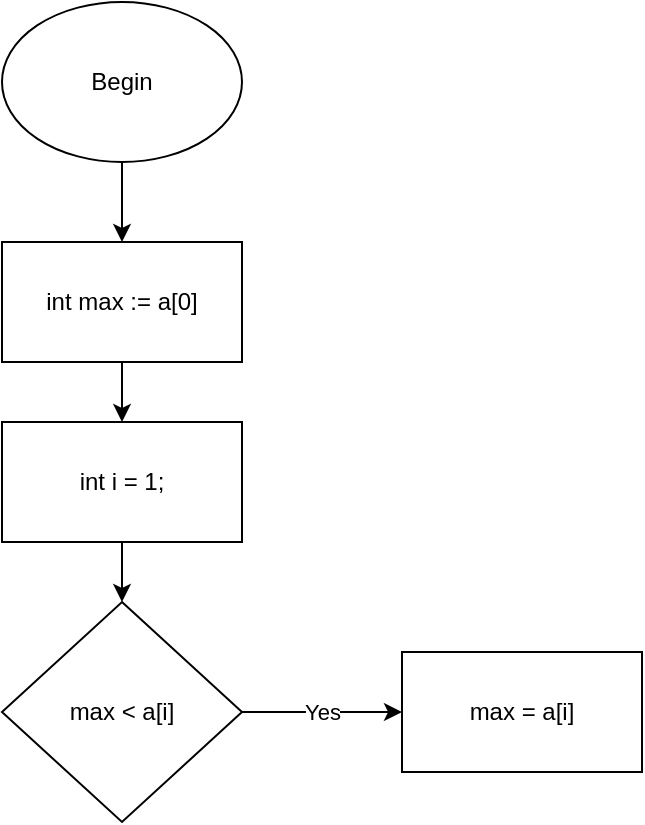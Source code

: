 <mxfile version="20.8.1" type="github">
  <diagram id="btScNJHasSuVVw_Kotm_" name="Page-1">
    <mxGraphModel dx="724" dy="430" grid="1" gridSize="10" guides="1" tooltips="1" connect="1" arrows="1" fold="1" page="1" pageScale="1" pageWidth="850" pageHeight="1100" math="0" shadow="0">
      <root>
        <mxCell id="0" />
        <mxCell id="1" parent="0" />
        <mxCell id="t2bLfwigdrreFum6Z7dY-7" style="edgeStyle=orthogonalEdgeStyle;rounded=0;orthogonalLoop=1;jettySize=auto;html=1;exitX=0.5;exitY=1;exitDx=0;exitDy=0;entryX=0.5;entryY=0;entryDx=0;entryDy=0;" edge="1" parent="1" source="t2bLfwigdrreFum6Z7dY-1" target="t2bLfwigdrreFum6Z7dY-2">
          <mxGeometry relative="1" as="geometry" />
        </mxCell>
        <mxCell id="t2bLfwigdrreFum6Z7dY-1" value="Begin" style="ellipse;whiteSpace=wrap;html=1;" vertex="1" parent="1">
          <mxGeometry x="120" y="80" width="120" height="80" as="geometry" />
        </mxCell>
        <mxCell id="t2bLfwigdrreFum6Z7dY-8" style="edgeStyle=orthogonalEdgeStyle;rounded=0;orthogonalLoop=1;jettySize=auto;html=1;exitX=0.5;exitY=1;exitDx=0;exitDy=0;entryX=0.5;entryY=0;entryDx=0;entryDy=0;" edge="1" parent="1" source="t2bLfwigdrreFum6Z7dY-2" target="t2bLfwigdrreFum6Z7dY-3">
          <mxGeometry relative="1" as="geometry" />
        </mxCell>
        <mxCell id="t2bLfwigdrreFum6Z7dY-2" value="int max := a[0]" style="rounded=0;whiteSpace=wrap;html=1;" vertex="1" parent="1">
          <mxGeometry x="120" y="200" width="120" height="60" as="geometry" />
        </mxCell>
        <mxCell id="t2bLfwigdrreFum6Z7dY-9" style="edgeStyle=orthogonalEdgeStyle;rounded=0;orthogonalLoop=1;jettySize=auto;html=1;exitX=0.5;exitY=1;exitDx=0;exitDy=0;entryX=0.5;entryY=0;entryDx=0;entryDy=0;" edge="1" parent="1" source="t2bLfwigdrreFum6Z7dY-3" target="t2bLfwigdrreFum6Z7dY-5">
          <mxGeometry relative="1" as="geometry" />
        </mxCell>
        <mxCell id="t2bLfwigdrreFum6Z7dY-3" value="int i = 1;" style="rounded=0;whiteSpace=wrap;html=1;" vertex="1" parent="1">
          <mxGeometry x="120" y="290" width="120" height="60" as="geometry" />
        </mxCell>
        <mxCell id="t2bLfwigdrreFum6Z7dY-5" value="max &amp;lt; a[i]" style="rhombus;whiteSpace=wrap;html=1;" vertex="1" parent="1">
          <mxGeometry x="120" y="380" width="120" height="110" as="geometry" />
        </mxCell>
        <mxCell id="t2bLfwigdrreFum6Z7dY-10" value="max = a[i]" style="whiteSpace=wrap;html=1;" vertex="1" parent="1">
          <mxGeometry x="320" y="405" width="120" height="60" as="geometry" />
        </mxCell>
        <mxCell id="t2bLfwigdrreFum6Z7dY-15" value="" style="endArrow=classic;html=1;rounded=0;exitX=1;exitY=0.5;exitDx=0;exitDy=0;entryX=0;entryY=0.5;entryDx=0;entryDy=0;" edge="1" parent="1" source="t2bLfwigdrreFum6Z7dY-5" target="t2bLfwigdrreFum6Z7dY-10">
          <mxGeometry relative="1" as="geometry">
            <mxPoint x="370" y="320" as="sourcePoint" />
            <mxPoint x="470" y="320" as="targetPoint" />
          </mxGeometry>
        </mxCell>
        <mxCell id="t2bLfwigdrreFum6Z7dY-16" value="Yes" style="edgeLabel;resizable=0;html=1;align=center;verticalAlign=middle;" connectable="0" vertex="1" parent="t2bLfwigdrreFum6Z7dY-15">
          <mxGeometry relative="1" as="geometry" />
        </mxCell>
      </root>
    </mxGraphModel>
  </diagram>
</mxfile>
